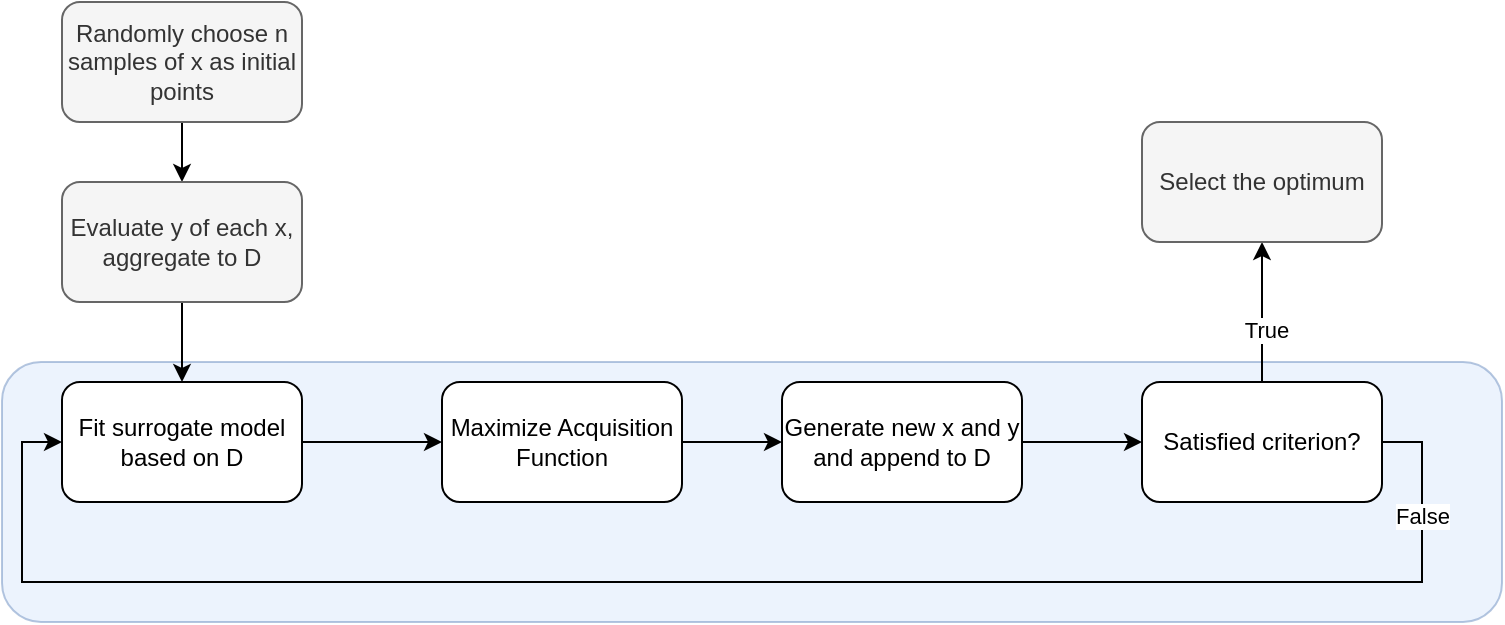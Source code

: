 <mxfile version="24.3.1" type="github">
  <diagram name="第 1 页" id="wHRoAflsBM4HJ_U4d_QA">
    <mxGraphModel dx="1434" dy="795" grid="1" gridSize="10" guides="1" tooltips="1" connect="1" arrows="1" fold="1" page="1" pageScale="1" pageWidth="800" pageHeight="350" math="0" shadow="0">
      <root>
        <mxCell id="0" />
        <mxCell id="1" parent="0" />
        <mxCell id="DXBfZo16L-fZiDJd70Mz-18" value="" style="rounded=1;whiteSpace=wrap;html=1;fillColor=#dae8fc;strokeColor=#6c8ebf;opacity=50;shadow=0;glass=0;" vertex="1" parent="1">
          <mxGeometry x="10" y="190" width="750" height="130" as="geometry" />
        </mxCell>
        <mxCell id="DXBfZo16L-fZiDJd70Mz-7" value="" style="edgeStyle=orthogonalEdgeStyle;rounded=0;orthogonalLoop=1;jettySize=auto;html=1;" edge="1" parent="1" source="DXBfZo16L-fZiDJd70Mz-1" target="DXBfZo16L-fZiDJd70Mz-2">
          <mxGeometry relative="1" as="geometry" />
        </mxCell>
        <mxCell id="DXBfZo16L-fZiDJd70Mz-1" value="Randomly choose n samples of x as initial points" style="rounded=1;whiteSpace=wrap;html=1;fillColor=#f5f5f5;fontColor=#333333;strokeColor=#666666;" vertex="1" parent="1">
          <mxGeometry x="40" y="10" width="120" height="60" as="geometry" />
        </mxCell>
        <mxCell id="DXBfZo16L-fZiDJd70Mz-8" value="" style="edgeStyle=orthogonalEdgeStyle;rounded=0;orthogonalLoop=1;jettySize=auto;html=1;" edge="1" parent="1" source="DXBfZo16L-fZiDJd70Mz-2" target="DXBfZo16L-fZiDJd70Mz-3">
          <mxGeometry relative="1" as="geometry" />
        </mxCell>
        <mxCell id="DXBfZo16L-fZiDJd70Mz-2" value="Evaluate y of each x, aggregate to D" style="rounded=1;whiteSpace=wrap;html=1;fillColor=#f5f5f5;fontColor=#333333;strokeColor=#666666;" vertex="1" parent="1">
          <mxGeometry x="40" y="100" width="120" height="60" as="geometry" />
        </mxCell>
        <mxCell id="DXBfZo16L-fZiDJd70Mz-9" value="" style="edgeStyle=orthogonalEdgeStyle;rounded=0;orthogonalLoop=1;jettySize=auto;html=1;" edge="1" parent="1" source="DXBfZo16L-fZiDJd70Mz-3" target="DXBfZo16L-fZiDJd70Mz-4">
          <mxGeometry relative="1" as="geometry" />
        </mxCell>
        <mxCell id="DXBfZo16L-fZiDJd70Mz-3" value="Fit surrogate model based on D" style="rounded=1;whiteSpace=wrap;html=1;" vertex="1" parent="1">
          <mxGeometry x="40" y="200" width="120" height="60" as="geometry" />
        </mxCell>
        <mxCell id="DXBfZo16L-fZiDJd70Mz-10" value="" style="edgeStyle=orthogonalEdgeStyle;rounded=0;orthogonalLoop=1;jettySize=auto;html=1;" edge="1" parent="1" source="DXBfZo16L-fZiDJd70Mz-4" target="DXBfZo16L-fZiDJd70Mz-5">
          <mxGeometry relative="1" as="geometry" />
        </mxCell>
        <mxCell id="DXBfZo16L-fZiDJd70Mz-4" value="Maximize Acquisition Function" style="rounded=1;whiteSpace=wrap;html=1;" vertex="1" parent="1">
          <mxGeometry x="230" y="200" width="120" height="60" as="geometry" />
        </mxCell>
        <mxCell id="DXBfZo16L-fZiDJd70Mz-11" value="" style="edgeStyle=orthogonalEdgeStyle;rounded=0;orthogonalLoop=1;jettySize=auto;html=1;" edge="1" parent="1" source="DXBfZo16L-fZiDJd70Mz-5" target="DXBfZo16L-fZiDJd70Mz-6">
          <mxGeometry relative="1" as="geometry" />
        </mxCell>
        <mxCell id="DXBfZo16L-fZiDJd70Mz-5" value="Generate new x and y and append to D" style="rounded=1;whiteSpace=wrap;html=1;" vertex="1" parent="1">
          <mxGeometry x="400" y="200" width="120" height="60" as="geometry" />
        </mxCell>
        <mxCell id="DXBfZo16L-fZiDJd70Mz-13" style="edgeStyle=orthogonalEdgeStyle;rounded=0;orthogonalLoop=1;jettySize=auto;html=1;entryX=0;entryY=0.5;entryDx=0;entryDy=0;" edge="1" parent="1" source="DXBfZo16L-fZiDJd70Mz-6" target="DXBfZo16L-fZiDJd70Mz-3">
          <mxGeometry relative="1" as="geometry">
            <mxPoint x="10" y="310" as="targetPoint" />
            <Array as="points">
              <mxPoint x="720" y="230" />
              <mxPoint x="720" y="300" />
              <mxPoint x="20" y="300" />
              <mxPoint x="20" y="230" />
            </Array>
          </mxGeometry>
        </mxCell>
        <mxCell id="DXBfZo16L-fZiDJd70Mz-17" value="False" style="edgeLabel;html=1;align=center;verticalAlign=middle;resizable=0;points=[];" vertex="1" connectable="0" parent="DXBfZo16L-fZiDJd70Mz-13">
          <mxGeometry x="-0.871" relative="1" as="geometry">
            <mxPoint as="offset" />
          </mxGeometry>
        </mxCell>
        <mxCell id="DXBfZo16L-fZiDJd70Mz-15" value="" style="edgeStyle=orthogonalEdgeStyle;rounded=0;orthogonalLoop=1;jettySize=auto;html=1;" edge="1" parent="1" source="DXBfZo16L-fZiDJd70Mz-6" target="DXBfZo16L-fZiDJd70Mz-14">
          <mxGeometry relative="1" as="geometry" />
        </mxCell>
        <mxCell id="DXBfZo16L-fZiDJd70Mz-16" value="True" style="edgeLabel;html=1;align=center;verticalAlign=middle;resizable=0;points=[];" vertex="1" connectable="0" parent="DXBfZo16L-fZiDJd70Mz-15">
          <mxGeometry x="-0.25" y="-2" relative="1" as="geometry">
            <mxPoint as="offset" />
          </mxGeometry>
        </mxCell>
        <mxCell id="DXBfZo16L-fZiDJd70Mz-6" value="Satisfied criterion?" style="rounded=1;whiteSpace=wrap;html=1;" vertex="1" parent="1">
          <mxGeometry x="580" y="200" width="120" height="60" as="geometry" />
        </mxCell>
        <mxCell id="DXBfZo16L-fZiDJd70Mz-14" value="Select the optimum" style="rounded=1;whiteSpace=wrap;html=1;fillColor=#f5f5f5;fontColor=#333333;strokeColor=#666666;" vertex="1" parent="1">
          <mxGeometry x="580" y="70" width="120" height="60" as="geometry" />
        </mxCell>
      </root>
    </mxGraphModel>
  </diagram>
</mxfile>
